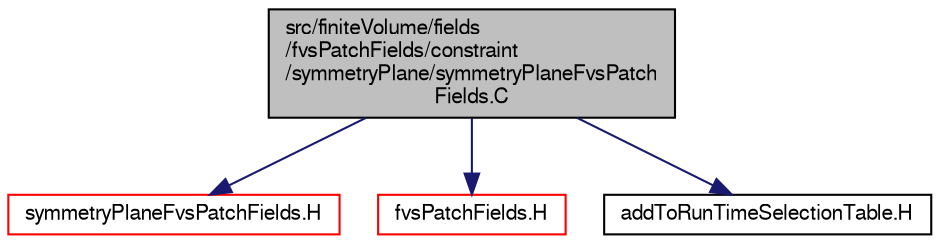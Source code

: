 digraph "src/finiteVolume/fields/fvsPatchFields/constraint/symmetryPlane/symmetryPlaneFvsPatchFields.C"
{
  bgcolor="transparent";
  edge [fontname="FreeSans",fontsize="10",labelfontname="FreeSans",labelfontsize="10"];
  node [fontname="FreeSans",fontsize="10",shape=record];
  Node0 [label="src/finiteVolume/fields\l/fvsPatchFields/constraint\l/symmetryPlane/symmetryPlaneFvsPatch\lFields.C",height=0.2,width=0.4,color="black", fillcolor="grey75", style="filled", fontcolor="black"];
  Node0 -> Node1 [color="midnightblue",fontsize="10",style="solid",fontname="FreeSans"];
  Node1 [label="symmetryPlaneFvsPatchFields.H",height=0.2,width=0.4,color="red",URL="$a02687.html"];
  Node0 -> Node191 [color="midnightblue",fontsize="10",style="solid",fontname="FreeSans"];
  Node191 [label="fvsPatchFields.H",height=0.2,width=0.4,color="red",URL="$a02720.html"];
  Node0 -> Node193 [color="midnightblue",fontsize="10",style="solid",fontname="FreeSans"];
  Node193 [label="addToRunTimeSelectionTable.H",height=0.2,width=0.4,color="black",URL="$a09263.html",tooltip="Macros for easy insertion into run-time selection tables. "];
}
